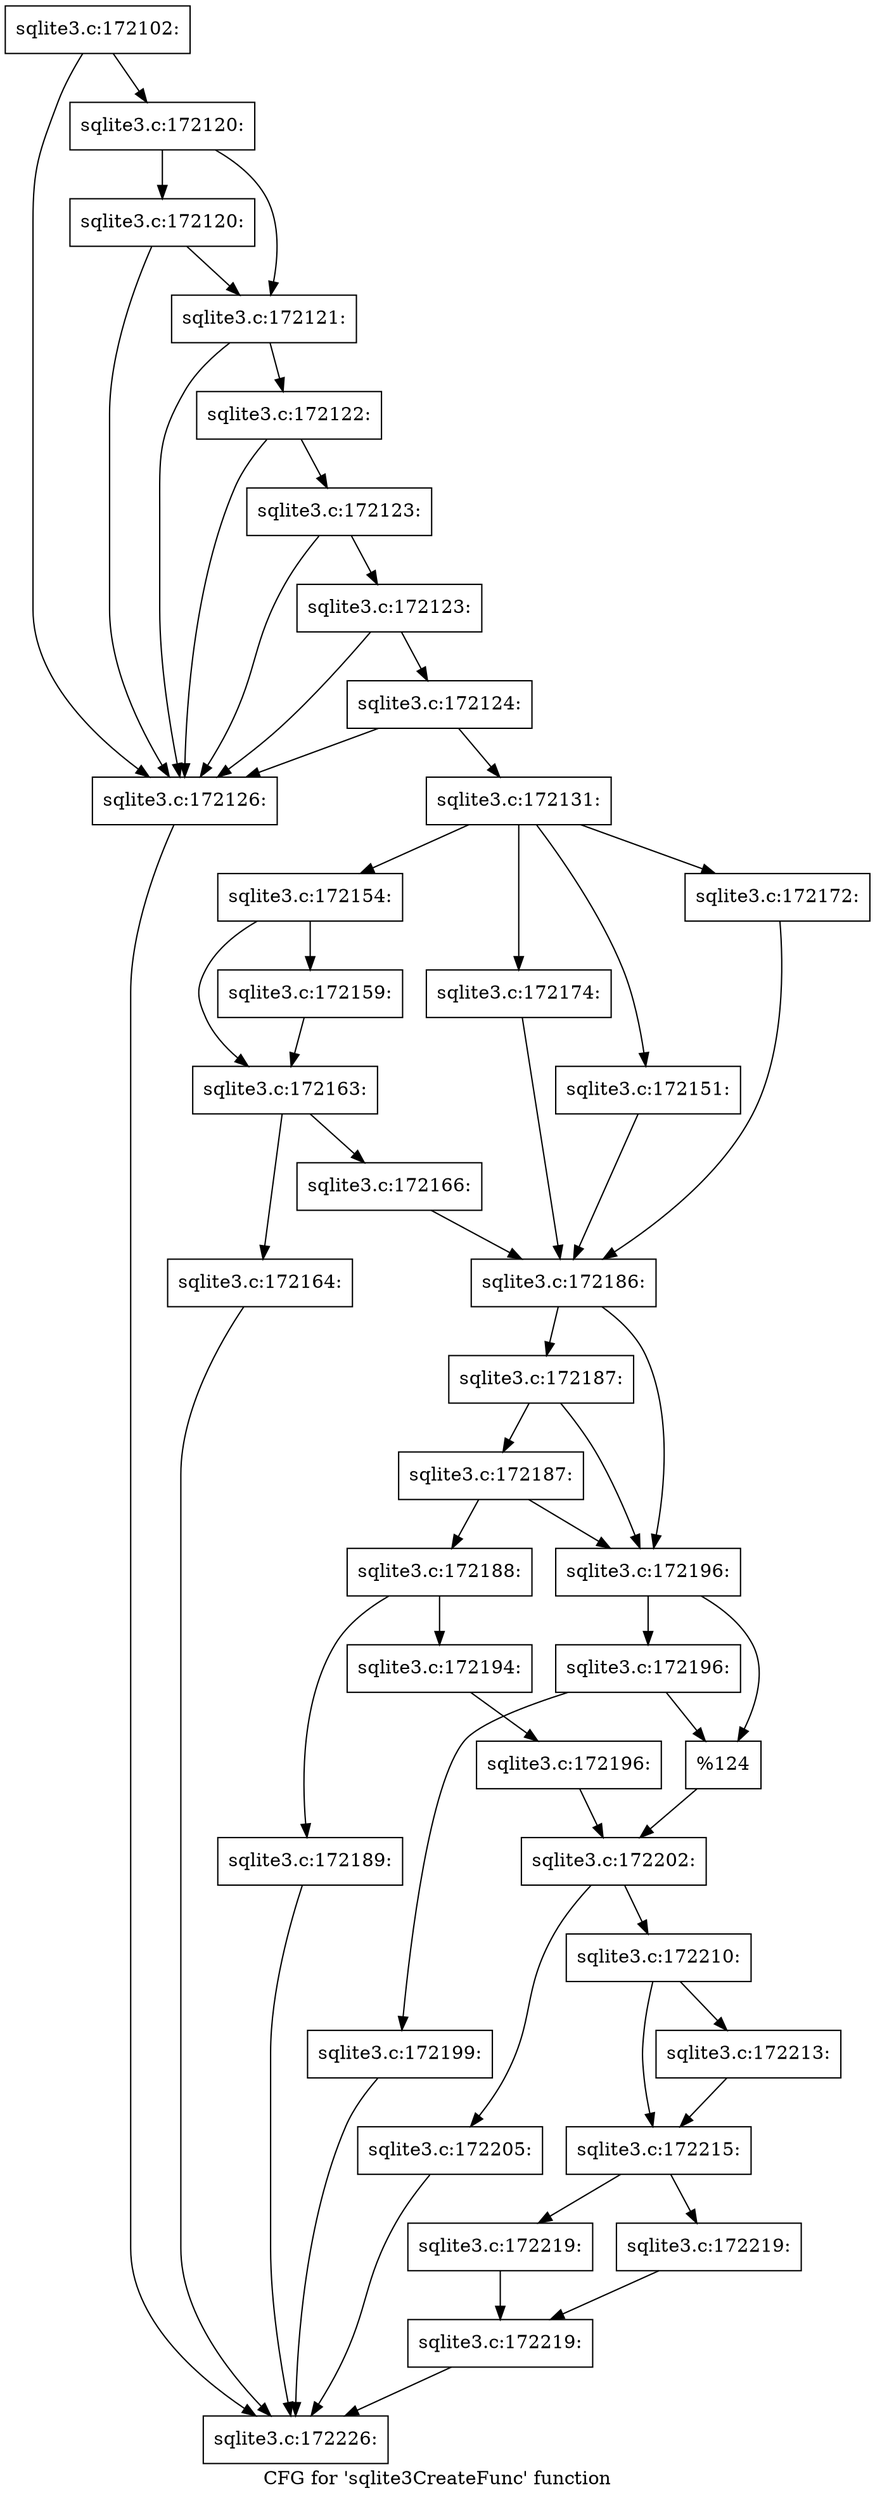 digraph "CFG for 'sqlite3CreateFunc' function" {
	label="CFG for 'sqlite3CreateFunc' function";

	Node0x55c0fa9d84f0 [shape=record,label="{sqlite3.c:172102:}"];
	Node0x55c0fa9d84f0 -> Node0x55c0fa9e4160;
	Node0x55c0fa9d84f0 -> Node0x55c0fa9e4400;
	Node0x55c0fa9e4400 [shape=record,label="{sqlite3.c:172120:}"];
	Node0x55c0fa9e4400 -> Node0x55c0fa9e4730;
	Node0x55c0fa9e4400 -> Node0x55c0fa9e4380;
	Node0x55c0fa9e4730 [shape=record,label="{sqlite3.c:172120:}"];
	Node0x55c0fa9e4730 -> Node0x55c0fa9e4160;
	Node0x55c0fa9e4730 -> Node0x55c0fa9e4380;
	Node0x55c0fa9e4380 [shape=record,label="{sqlite3.c:172121:}"];
	Node0x55c0fa9e4380 -> Node0x55c0fa9e4160;
	Node0x55c0fa9e4380 -> Node0x55c0fa9e4300;
	Node0x55c0fa9e4300 [shape=record,label="{sqlite3.c:172122:}"];
	Node0x55c0fa9e4300 -> Node0x55c0fa9e4160;
	Node0x55c0fa9e4300 -> Node0x55c0fa9e4280;
	Node0x55c0fa9e4280 [shape=record,label="{sqlite3.c:172123:}"];
	Node0x55c0fa9e4280 -> Node0x55c0fa9e4160;
	Node0x55c0fa9e4280 -> Node0x55c0fa9e57d0;
	Node0x55c0fa9e57d0 [shape=record,label="{sqlite3.c:172123:}"];
	Node0x55c0fa9e57d0 -> Node0x55c0fa9e4160;
	Node0x55c0fa9e57d0 -> Node0x55c0fa9e4200;
	Node0x55c0fa9e4200 [shape=record,label="{sqlite3.c:172124:}"];
	Node0x55c0fa9e4200 -> Node0x55c0fa9e4160;
	Node0x55c0fa9e4200 -> Node0x55c0fa9e41b0;
	Node0x55c0fa9e4160 [shape=record,label="{sqlite3.c:172126:}"];
	Node0x55c0fa9e4160 -> Node0x55c0fa9dc230;
	Node0x55c0fa9e41b0 [shape=record,label="{sqlite3.c:172131:}"];
	Node0x55c0fa9e41b0 -> Node0x55c0fa9e6d50;
	Node0x55c0fa9e41b0 -> Node0x55c0fa9e7130;
	Node0x55c0fa9e41b0 -> Node0x55c0fa9e7340;
	Node0x55c0fa9e41b0 -> Node0x55c0fa9e9e50;
	Node0x55c0fa9e7130 [shape=record,label="{sqlite3.c:172151:}"];
	Node0x55c0fa9e7130 -> Node0x55c0fa9e6c60;
	Node0x55c0fa9e7340 [shape=record,label="{sqlite3.c:172154:}"];
	Node0x55c0fa9e7340 -> Node0x55c0fa9e7fd0;
	Node0x55c0fa9e7340 -> Node0x55c0fa9e8020;
	Node0x55c0fa9e7fd0 [shape=record,label="{sqlite3.c:172159:}"];
	Node0x55c0fa9e7fd0 -> Node0x55c0fa9e8020;
	Node0x55c0fa9e8020 [shape=record,label="{sqlite3.c:172163:}"];
	Node0x55c0fa9e8020 -> Node0x55c0fa9e92d0;
	Node0x55c0fa9e8020 -> Node0x55c0fa9e9320;
	Node0x55c0fa9e92d0 [shape=record,label="{sqlite3.c:172164:}"];
	Node0x55c0fa9e92d0 -> Node0x55c0fa9dc230;
	Node0x55c0fa9e9320 [shape=record,label="{sqlite3.c:172166:}"];
	Node0x55c0fa9e9320 -> Node0x55c0fa9e6c60;
	Node0x55c0fa9e9e50 [shape=record,label="{sqlite3.c:172172:}"];
	Node0x55c0fa9e9e50 -> Node0x55c0fa9e6c60;
	Node0x55c0fa9e6d50 [shape=record,label="{sqlite3.c:172174:}"];
	Node0x55c0fa9e6d50 -> Node0x55c0fa9e6c60;
	Node0x55c0fa9e6c60 [shape=record,label="{sqlite3.c:172186:}"];
	Node0x55c0fa9e6c60 -> Node0x55c0fa9ea7e0;
	Node0x55c0fa9e6c60 -> Node0x55c0fa9ea710;
	Node0x55c0fa9ea7e0 [shape=record,label="{sqlite3.c:172187:}"];
	Node0x55c0fa9ea7e0 -> Node0x55c0fa9ea760;
	Node0x55c0fa9ea7e0 -> Node0x55c0fa9ea710;
	Node0x55c0fa9ea760 [shape=record,label="{sqlite3.c:172187:}"];
	Node0x55c0fa9ea760 -> Node0x55c0fa9ea540;
	Node0x55c0fa9ea760 -> Node0x55c0fa9ea710;
	Node0x55c0fa9ea540 [shape=record,label="{sqlite3.c:172188:}"];
	Node0x55c0fa9ea540 -> Node0x55c0fa9eb5a0;
	Node0x55c0fa9ea540 -> Node0x55c0fa9eb640;
	Node0x55c0fa9eb5a0 [shape=record,label="{sqlite3.c:172189:}"];
	Node0x55c0fa9eb5a0 -> Node0x55c0fa9dc230;
	Node0x55c0fa9eb640 [shape=record,label="{sqlite3.c:172194:}"];
	Node0x55c0fa9eb640 -> Node0x55c0fa9eb5f0;
	Node0x55c0fa9eb5f0 [shape=record,label="{sqlite3.c:172196:}"];
	Node0x55c0fa9eb5f0 -> Node0x55c0fa9ea6c0;
	Node0x55c0fa9ea710 [shape=record,label="{sqlite3.c:172196:}"];
	Node0x55c0fa9ea710 -> Node0x55c0fa9ec3a0;
	Node0x55c0fa9ea710 -> Node0x55c0fa9ec350;
	Node0x55c0fa9ec3a0 [shape=record,label="{sqlite3.c:172196:}"];
	Node0x55c0fa9ec3a0 -> Node0x55c0fa9ec300;
	Node0x55c0fa9ec3a0 -> Node0x55c0fa9ec350;
	Node0x55c0fa9ec300 [shape=record,label="{sqlite3.c:172199:}"];
	Node0x55c0fa9ec300 -> Node0x55c0fa9dc230;
	Node0x55c0fa9ec350 [shape=record,label="{%124}"];
	Node0x55c0fa9ec350 -> Node0x55c0fa9ea6c0;
	Node0x55c0fa9ea6c0 [shape=record,label="{sqlite3.c:172202:}"];
	Node0x55c0fa9ea6c0 -> Node0x55c0fa9ed130;
	Node0x55c0fa9ea6c0 -> Node0x55c0fa9ecf80;
	Node0x55c0fa9ecf80 [shape=record,label="{sqlite3.c:172205:}"];
	Node0x55c0fa9ecf80 -> Node0x55c0fa9dc230;
	Node0x55c0fa9ed130 [shape=record,label="{sqlite3.c:172210:}"];
	Node0x55c0fa9ed130 -> Node0x55c0fa9ed890;
	Node0x55c0fa9ed130 -> Node0x55c0fa9ed8e0;
	Node0x55c0fa9ed890 [shape=record,label="{sqlite3.c:172213:}"];
	Node0x55c0fa9ed890 -> Node0x55c0fa9ed8e0;
	Node0x55c0fa9ed8e0 [shape=record,label="{sqlite3.c:172215:}"];
	Node0x55c0fa9ed8e0 -> Node0x55c0fa9eea90;
	Node0x55c0fa9ed8e0 -> Node0x55c0fa9eeae0;
	Node0x55c0fa9eea90 [shape=record,label="{sqlite3.c:172219:}"];
	Node0x55c0fa9eea90 -> Node0x55c0fa9eeb30;
	Node0x55c0fa9eeae0 [shape=record,label="{sqlite3.c:172219:}"];
	Node0x55c0fa9eeae0 -> Node0x55c0fa9eeb30;
	Node0x55c0fa9eeb30 [shape=record,label="{sqlite3.c:172219:}"];
	Node0x55c0fa9eeb30 -> Node0x55c0fa9dc230;
	Node0x55c0fa9dc230 [shape=record,label="{sqlite3.c:172226:}"];
}
